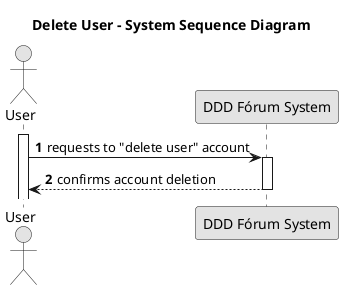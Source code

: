 @startuml US013 
skinparam monochrome true
skinparam packageStyle rectangle
skinparam shadowing false

title Delete User - System Sequence Diagram

actor "User" as User
participant "DDD Fórum System" as DDDForumSystem

activate User

autonumber

User -> DDDForumSystem: requests to "delete user" account
activate DDDForumSystem
  User <-- DDDForumSystem: confirms account deletion
deactivate DDDForumSystem

@enduml
